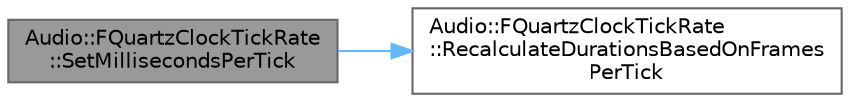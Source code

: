 digraph "Audio::FQuartzClockTickRate::SetMillisecondsPerTick"
{
 // INTERACTIVE_SVG=YES
 // LATEX_PDF_SIZE
  bgcolor="transparent";
  edge [fontname=Helvetica,fontsize=10,labelfontname=Helvetica,labelfontsize=10];
  node [fontname=Helvetica,fontsize=10,shape=box,height=0.2,width=0.4];
  rankdir="LR";
  Node1 [id="Node000001",label="Audio::FQuartzClockTickRate\l::SetMillisecondsPerTick",height=0.2,width=0.4,color="gray40", fillcolor="grey60", style="filled", fontcolor="black",tooltip=" "];
  Node1 -> Node2 [id="edge1_Node000001_Node000002",color="steelblue1",style="solid",tooltip=" "];
  Node2 [id="Node000002",label="Audio::FQuartzClockTickRate\l::RecalculateDurationsBasedOnFrames\lPerTick",height=0.2,width=0.4,color="grey40", fillcolor="white", style="filled",URL="$d4/dfa/structAudio_1_1FQuartzClockTickRate.html#a820a159b382d41d1abf476b2c08106d4",tooltip=" "];
}
